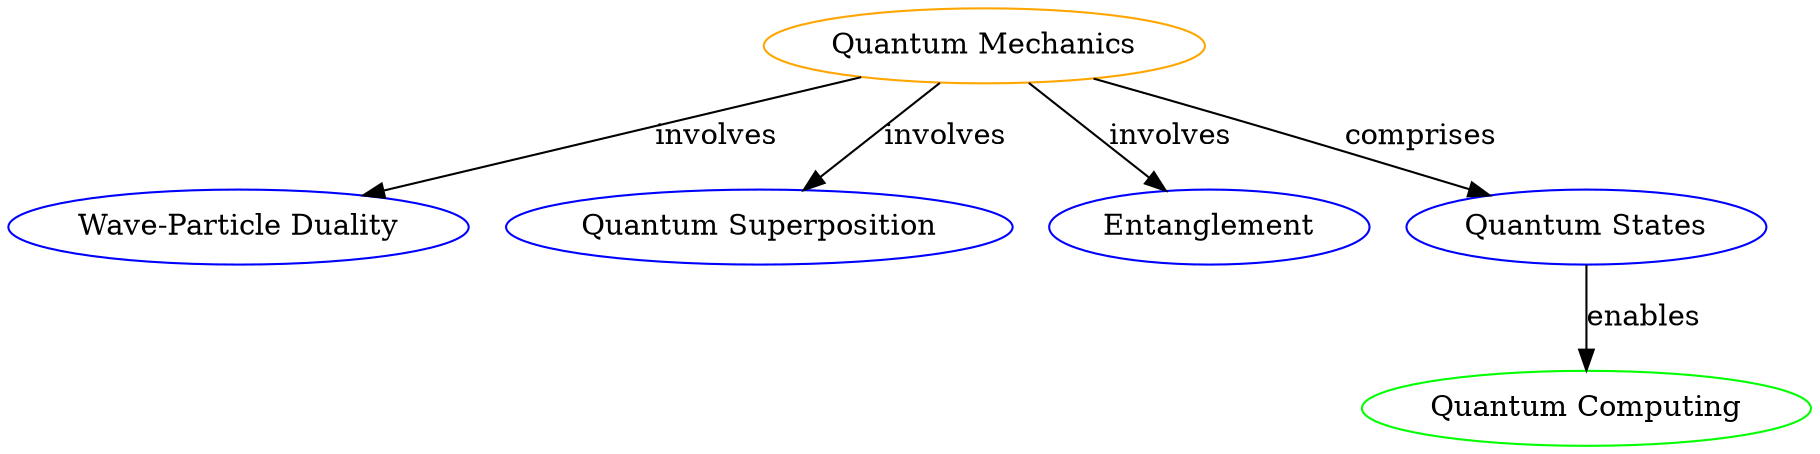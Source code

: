 // Knowledge Graph
digraph {
	1 [label="Quantum Mechanics" color=orange]
	2 [label="Wave-Particle Duality" color=blue]
	3 [label="Quantum Superposition" color=blue]
	4 [label=Entanglement color=blue]
	5 [label="Quantum States" color=blue]
	6 [label="Quantum Computing" color=green]
	1 -> 2 [label=involves color=black]
	1 -> 3 [label=involves color=black]
	1 -> 4 [label=involves color=black]
	1 -> 5 [label=comprises color=black]
	5 -> 6 [label=enables color=black]
}
